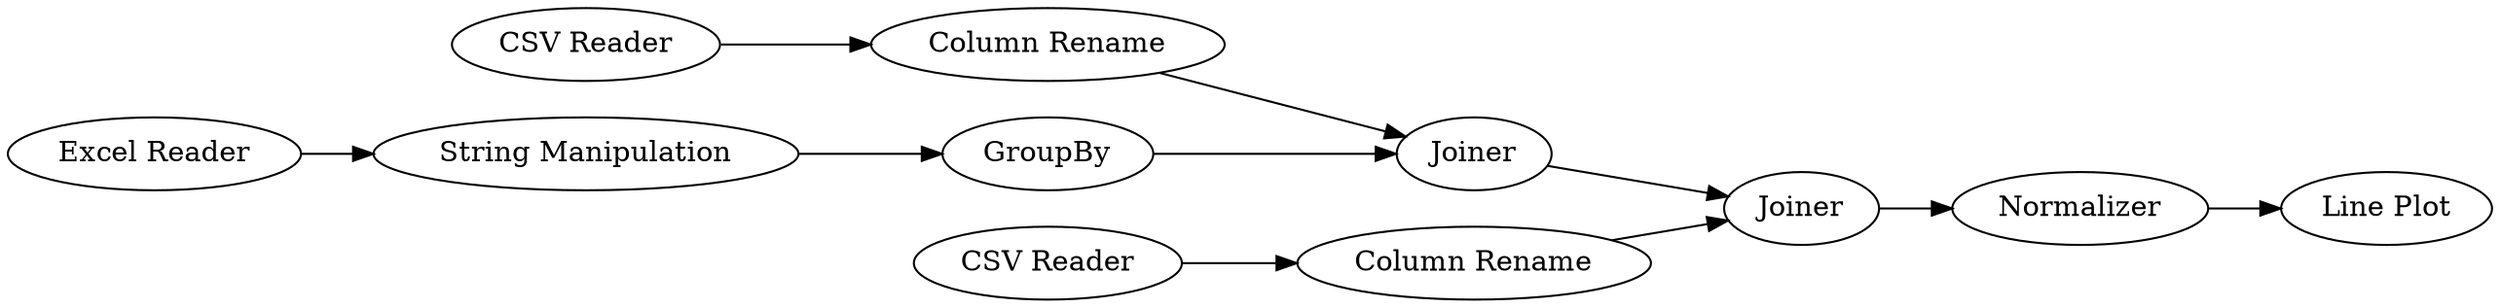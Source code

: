 digraph {
	3 -> 7
	74 -> 69
	5 -> 4
	6 -> 75
	69 -> 75
	8 -> 2
	75 -> 8
	7 -> 6
	4 -> 6
	1 -> 5
	5 [label="String Manipulation"]
	1 [label="Excel Reader"]
	7 [label="Column Rename"]
	69 [label="Column Rename"]
	4 [label=GroupBy]
	6 [label=Joiner]
	8 [label=Normalizer]
	74 [label="CSV Reader"]
	3 [label="CSV Reader"]
	2 [label="Line Plot"]
	75 [label=Joiner]
	rankdir=LR
}
